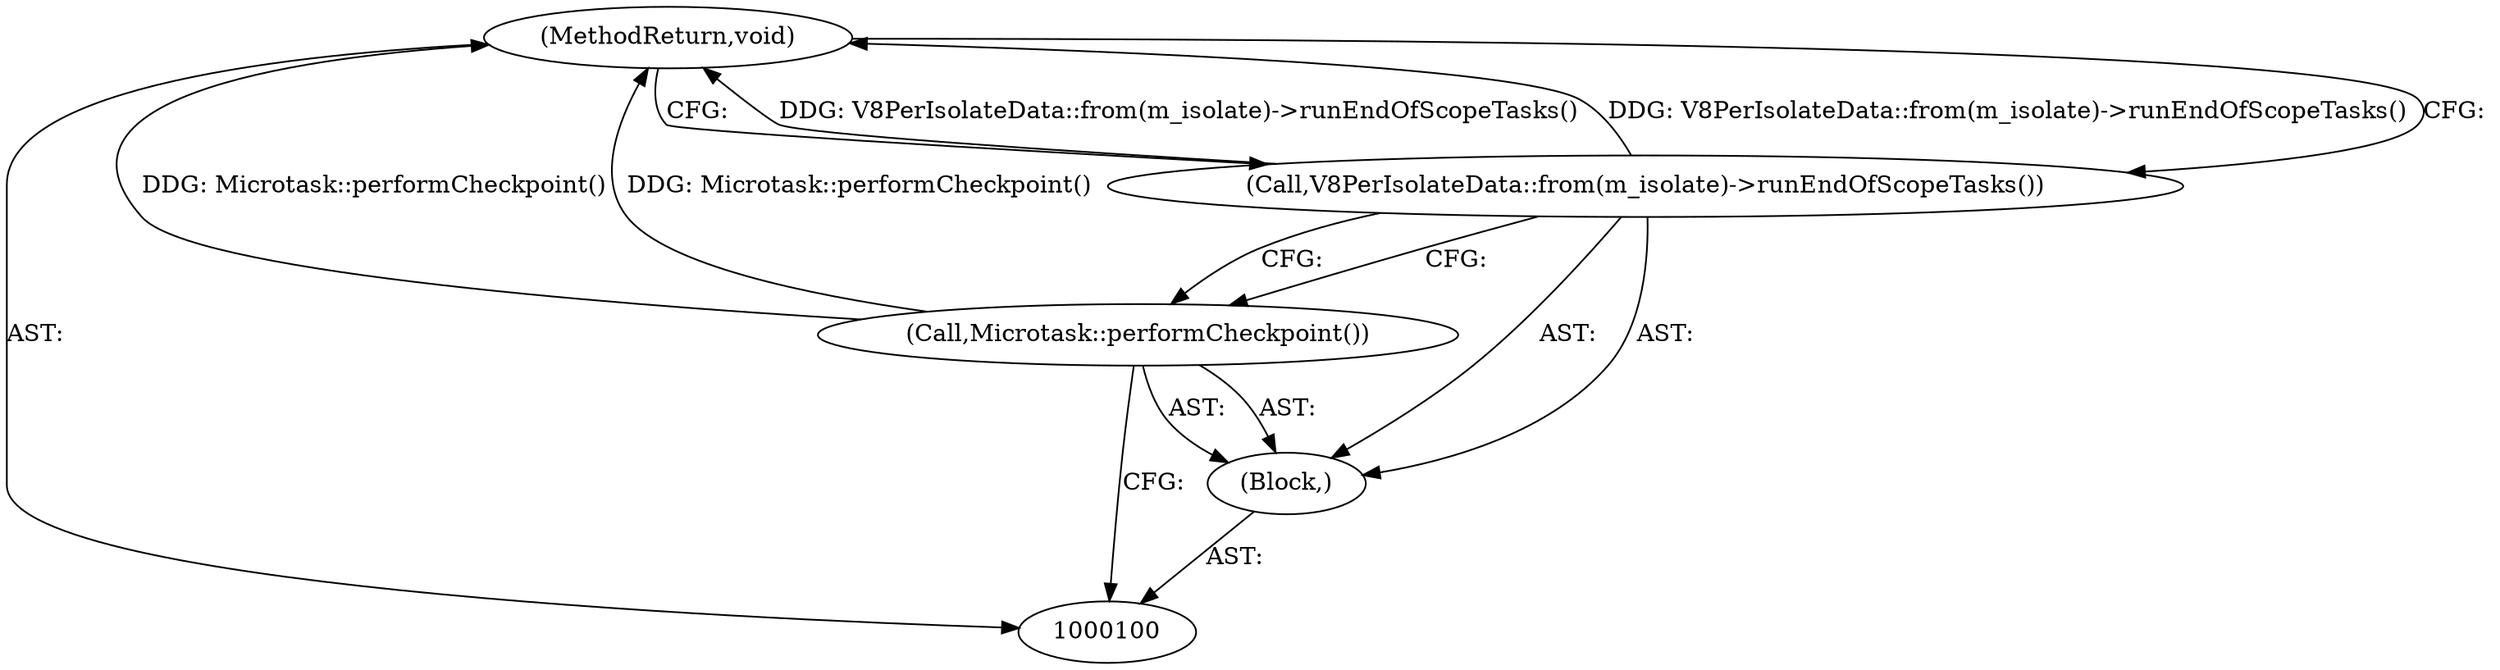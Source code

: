 digraph "1_Chrome_dff368031150a1033a1a3c913f8857679a0279be" {
"1000104" [label="(MethodReturn,void)"];
"1000101" [label="(Block,)"];
"1000102" [label="(Call,Microtask::performCheckpoint())"];
"1000103" [label="(Call,V8PerIsolateData::from(m_isolate)->runEndOfScopeTasks())"];
"1000104" -> "1000100"  [label="AST: "];
"1000104" -> "1000103"  [label="CFG: "];
"1000103" -> "1000104"  [label="DDG: V8PerIsolateData::from(m_isolate)->runEndOfScopeTasks()"];
"1000102" -> "1000104"  [label="DDG: Microtask::performCheckpoint()"];
"1000101" -> "1000100"  [label="AST: "];
"1000102" -> "1000101"  [label="AST: "];
"1000103" -> "1000101"  [label="AST: "];
"1000102" -> "1000101"  [label="AST: "];
"1000102" -> "1000100"  [label="CFG: "];
"1000103" -> "1000102"  [label="CFG: "];
"1000102" -> "1000104"  [label="DDG: Microtask::performCheckpoint()"];
"1000103" -> "1000101"  [label="AST: "];
"1000103" -> "1000102"  [label="CFG: "];
"1000104" -> "1000103"  [label="CFG: "];
"1000103" -> "1000104"  [label="DDG: V8PerIsolateData::from(m_isolate)->runEndOfScopeTasks()"];
}
